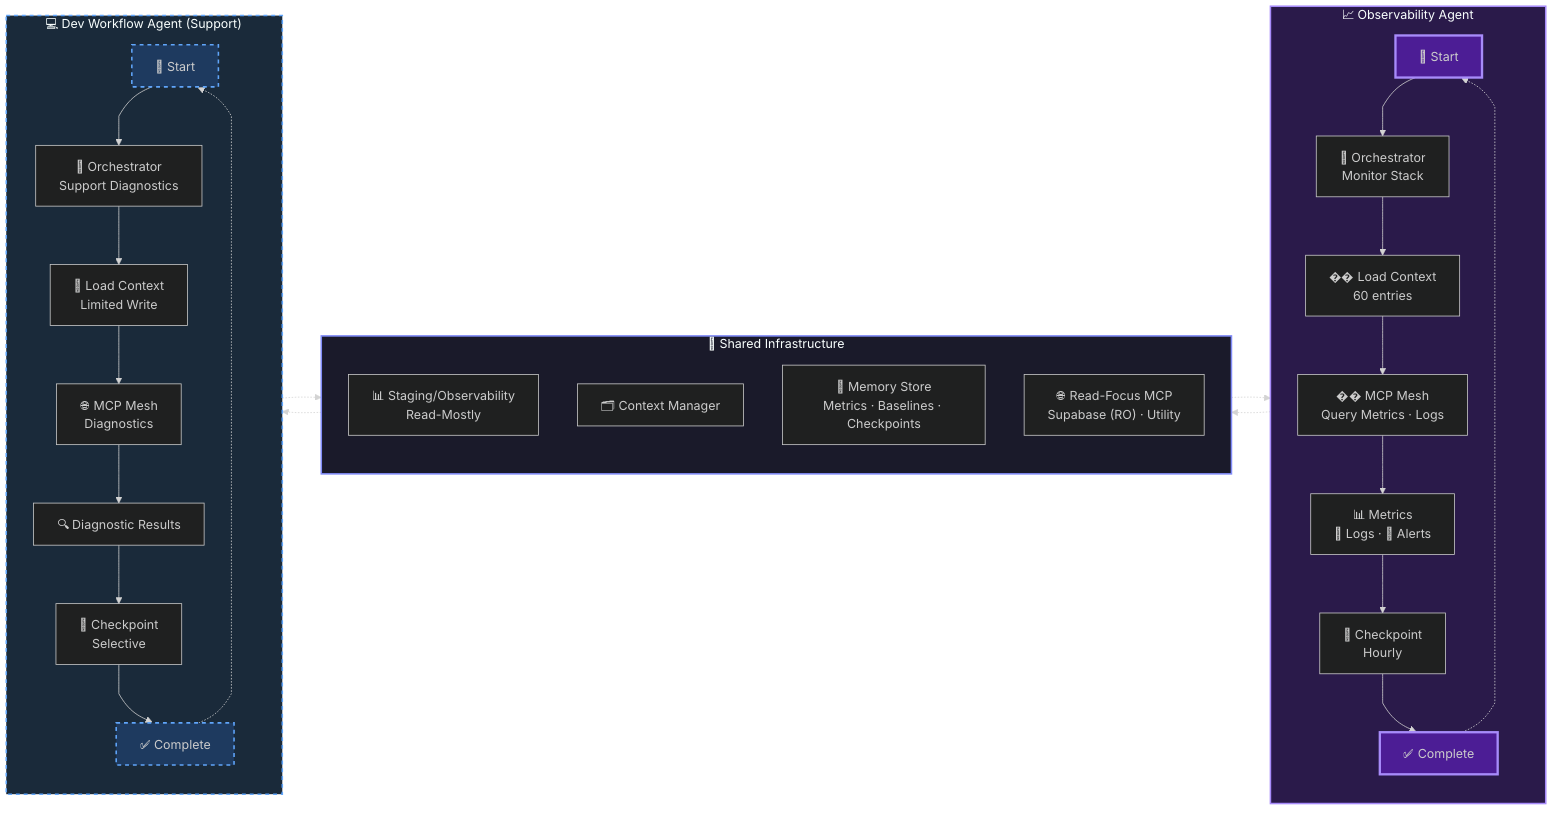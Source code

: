 %%{init: { "theme": "dark", "fontFamily": "Inter", "flowchart": { "htmlLabels": false, "curve": "monotoneX" } }}%%
flowchart LR
    subgraph OBS_FLOW["📈 Observability Agent"]
        direction TB
        OBS_START["🚀 Start"]
        OBS_ORCH["🧠 Orchestrator<br/>Monitor Stack"]
        OBS_MEM["�� Load Context<br/>60 entries"]
        OBS_MCP["�� MCP Mesh<br/>Query Metrics · Logs"]
        OBS_SIG["📊 Metrics<br/>📜 Logs · 🚨 Alerts"]
        OBS_SAVE["💾 Checkpoint<br/>Hourly"]
        OBS_END["✅ Complete"]
        
        OBS_START --> OBS_ORCH
        OBS_ORCH --> OBS_MEM
        OBS_MEM --> OBS_MCP
        OBS_MCP --> OBS_SIG
        OBS_SIG --> OBS_SAVE
        OBS_SAVE --> OBS_END
        OBS_END -.-> OBS_START
    end

    subgraph SHARED["🔄 Shared Infrastructure"]
        ENV["📊 Staging/Observability<br/>Read-Mostly"]
        CM["🗂️ Context Manager"]
        MEMORY["🧠 Memory Store<br/>Metrics · Baselines · Checkpoints"]
        MCP["🌐 Read-Focus MCP<br/>Supabase (RO) · Utility"]
    end

    subgraph DEV_FLOW["💻 Dev Workflow Agent (Support)"]
        direction TB
        DEV_START["🚀 Start"]
        DEV_ORCH["🧠 Orchestrator<br/>Support Diagnostics"]
        DEV_MEM["🧠 Load Context<br/>Limited Write"]
        DEV_MCP["🌐 MCP Mesh<br/>Diagnostics"]
        DEV_SIG["🔍 Diagnostic Results"]
        DEV_SAVE["💾 Checkpoint<br/>Selective"]
        DEV_END["✅ Complete"]
        
        DEV_START --> DEV_ORCH
        DEV_ORCH --> DEV_MEM
        DEV_MEM --> DEV_MCP
        DEV_MCP --> DEV_SIG
        DEV_SIG --> DEV_SAVE
        DEV_SAVE --> DEV_END
        DEV_END -.-> DEV_START
    end

    OBS_FLOW -.-> SHARED
    DEV_FLOW -.-> SHARED
    SHARED -.-> OBS_FLOW
    SHARED -.-> DEV_FLOW

    style OBS_FLOW fill:#2a1a4a,stroke:#a78bfa,stroke-width:2px
    style DEV_FLOW fill:#1a2a3a,stroke:#60a5fa,stroke-width:2px,stroke-dasharray: 5 5
    style SHARED fill:#1a1a2a,stroke:#818cf8,stroke-width:2px
    style OBS_START fill:#4c1d95,stroke:#a78bfa,stroke-width:3px
    style DEV_START fill:#1e3a5f,stroke:#60a5fa,stroke-width:2px,stroke-dasharray: 5 5
    style OBS_END fill:#4c1d95,stroke:#a78bfa,stroke-width:3px
    style DEV_END fill:#1e3a5f,stroke:#60a5fa,stroke-width:2px,stroke-dasharray: 5 5